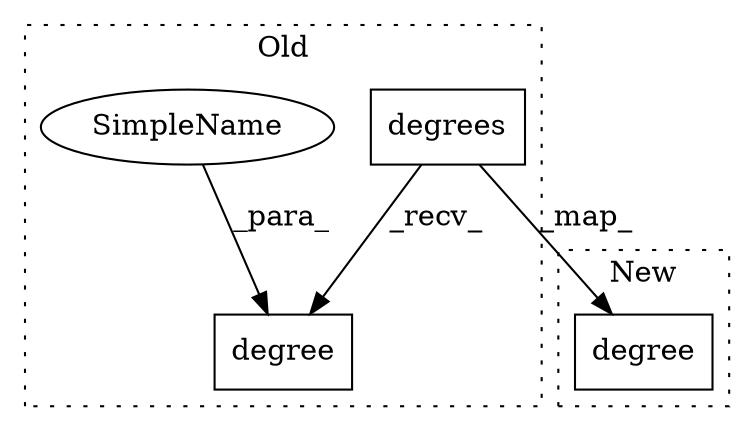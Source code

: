digraph G {
subgraph cluster0 {
1 [label="degrees" a="32" s="4507,4544" l="9,2" shape="box"];
3 [label="degree" a="32" s="4547,4570" l="8,2" shape="box"];
4 [label="SimpleName" a="42" s="4561" l="9" shape="ellipse"];
label = "Old";
style="dotted";
}
subgraph cluster1 {
2 [label="degree" a="32" s="4507,4543" l="8,2" shape="box"];
label = "New";
style="dotted";
}
1 -> 3 [label="_recv_"];
1 -> 2 [label="_map_"];
4 -> 3 [label="_para_"];
}